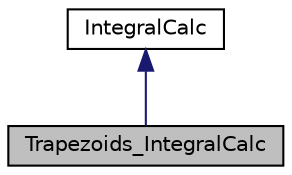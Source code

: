 digraph "Trapezoids_IntegralCalc"
{
  edge [fontname="Helvetica",fontsize="10",labelfontname="Helvetica",labelfontsize="10"];
  node [fontname="Helvetica",fontsize="10",shape=record];
  Node0 [label="Trapezoids_IntegralCalc",height=0.2,width=0.4,color="black", fillcolor="grey75", style="filled", fontcolor="black"];
  Node1 -> Node0 [dir="back",color="midnightblue",fontsize="10",style="solid",fontname="Helvetica"];
  Node1 [label="IntegralCalc",height=0.2,width=0.4,color="black", fillcolor="white", style="filled",URL="$class_integral_calc.html"];
}
